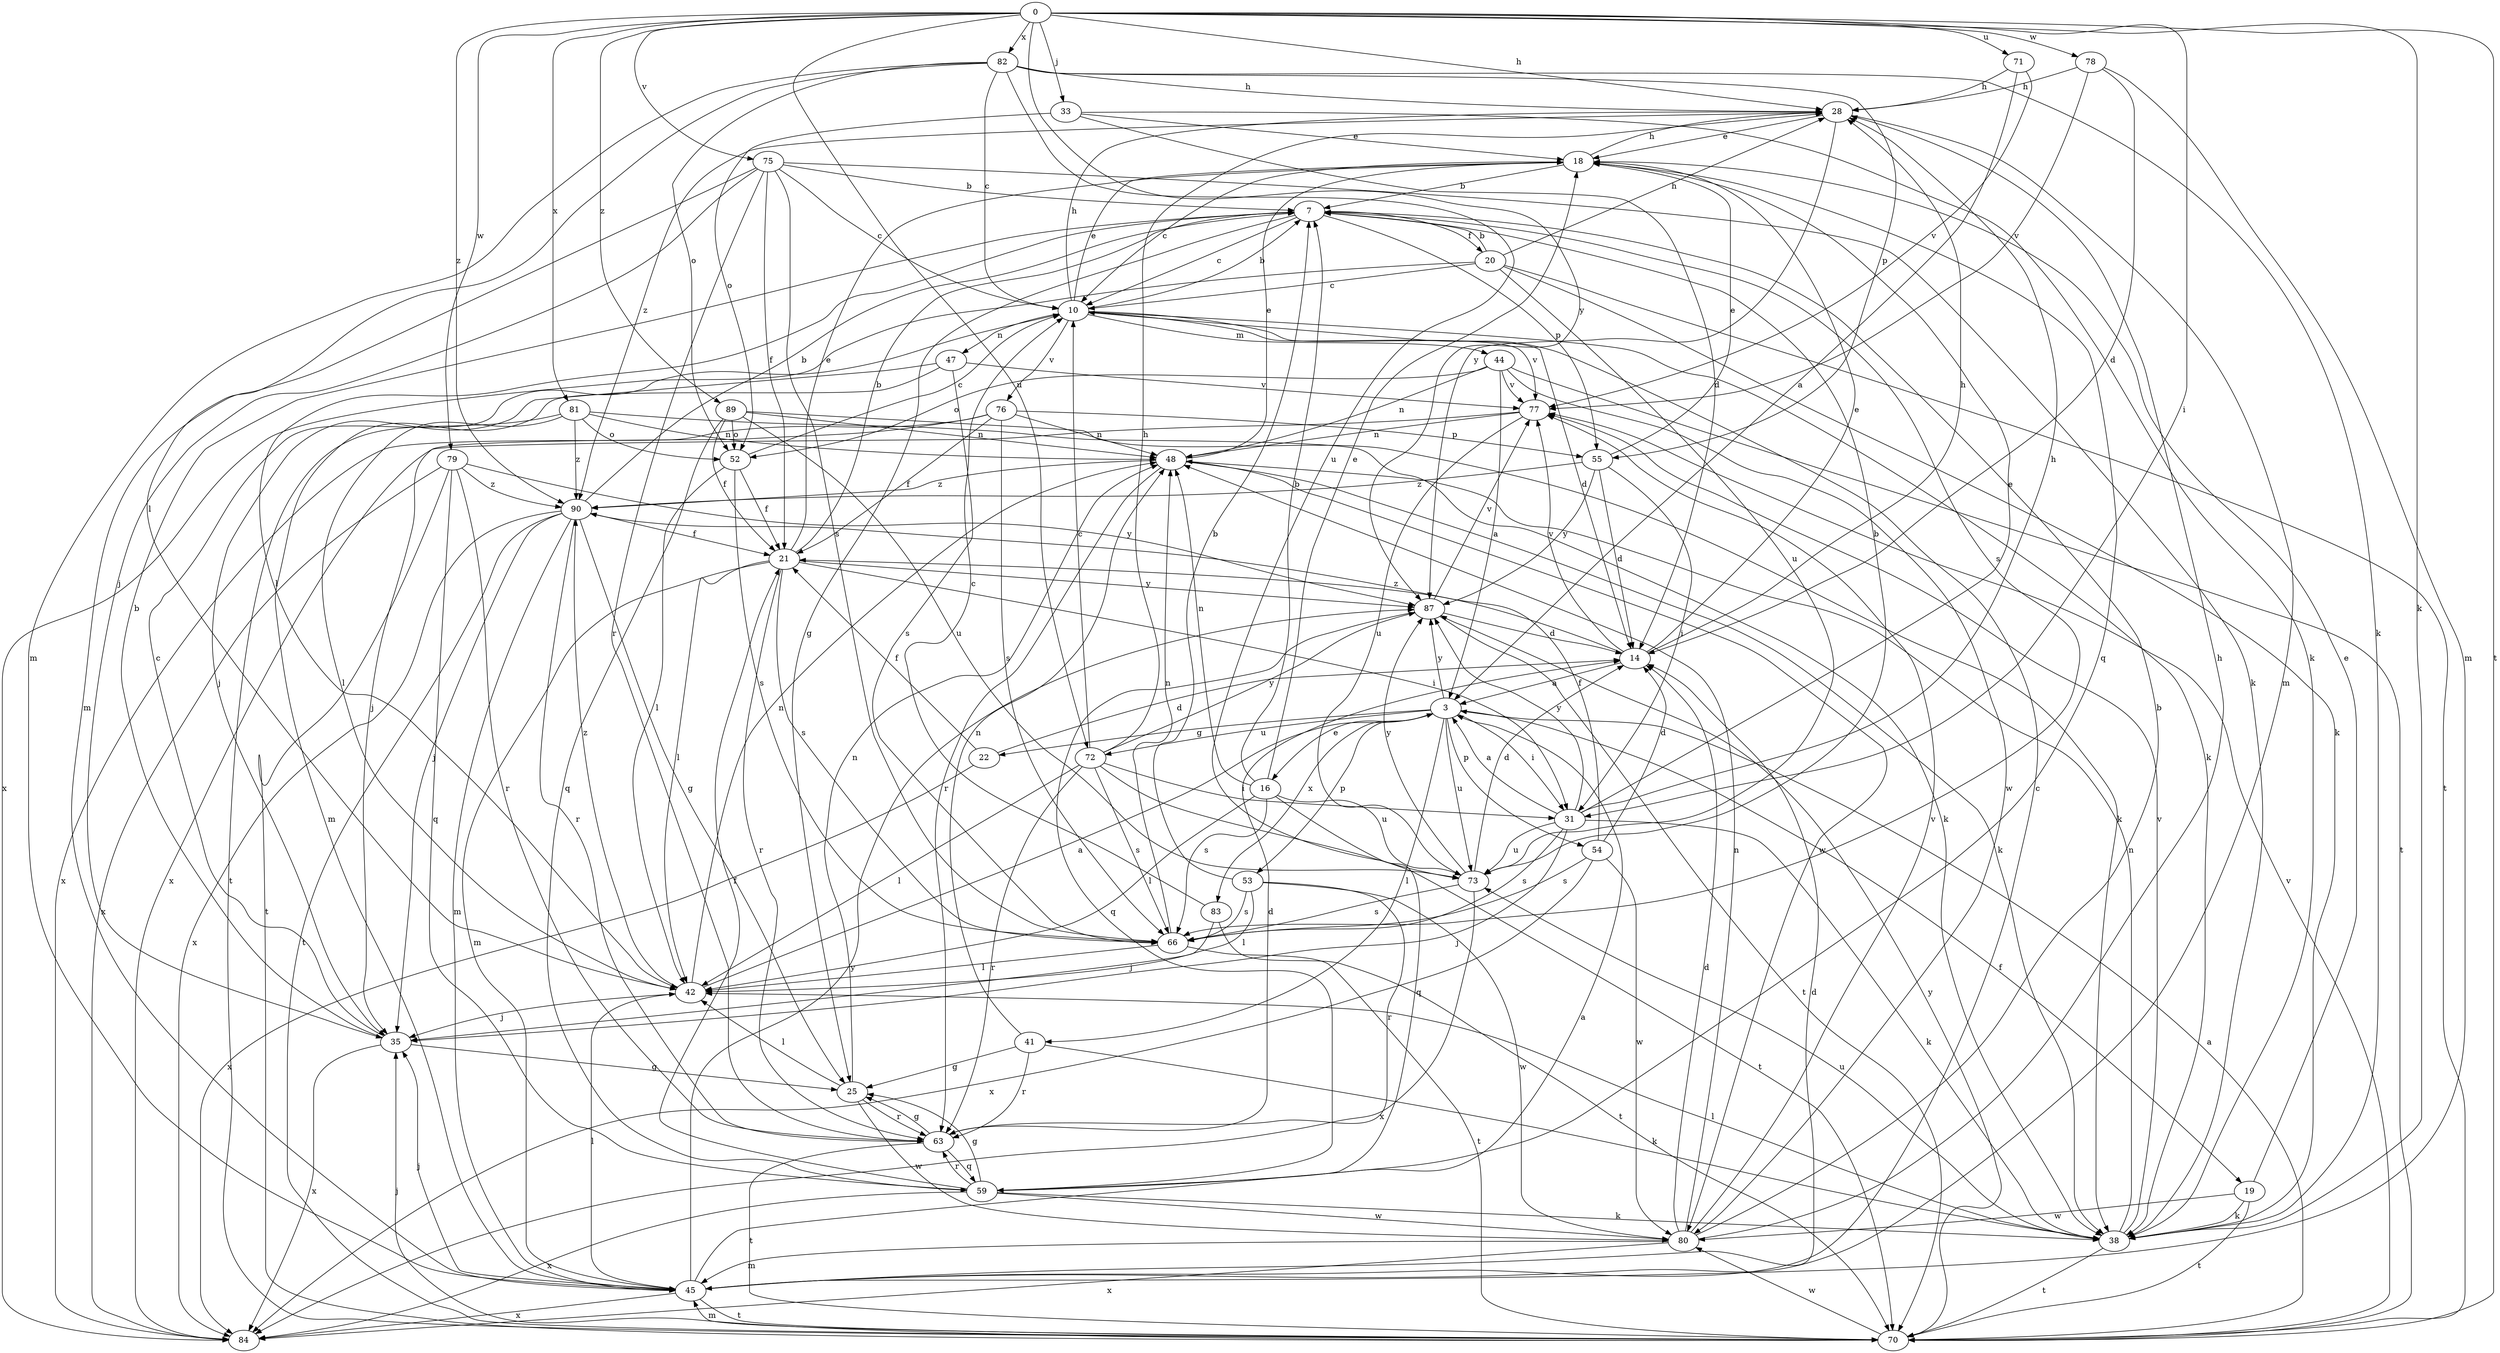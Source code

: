 strict digraph  {
0;
3;
7;
10;
14;
16;
18;
19;
20;
21;
22;
25;
28;
31;
33;
35;
38;
41;
42;
44;
45;
47;
48;
52;
53;
54;
55;
59;
63;
66;
70;
71;
72;
73;
75;
76;
77;
78;
79;
80;
81;
82;
83;
84;
87;
89;
90;
0 -> 28  [label=h];
0 -> 31  [label=i];
0 -> 33  [label=j];
0 -> 38  [label=k];
0 -> 70  [label=t];
0 -> 71  [label=u];
0 -> 72  [label=u];
0 -> 75  [label=v];
0 -> 78  [label=w];
0 -> 79  [label=w];
0 -> 81  [label=x];
0 -> 82  [label=x];
0 -> 87  [label=y];
0 -> 89  [label=z];
0 -> 90  [label=z];
3 -> 16  [label=e];
3 -> 19  [label=f];
3 -> 22  [label=g];
3 -> 31  [label=i];
3 -> 41  [label=l];
3 -> 53  [label=p];
3 -> 54  [label=p];
3 -> 72  [label=u];
3 -> 73  [label=u];
3 -> 83  [label=x];
3 -> 87  [label=y];
7 -> 10  [label=c];
7 -> 20  [label=f];
7 -> 25  [label=g];
7 -> 42  [label=l];
7 -> 55  [label=p];
7 -> 66  [label=s];
10 -> 7  [label=b];
10 -> 14  [label=d];
10 -> 18  [label=e];
10 -> 28  [label=h];
10 -> 38  [label=k];
10 -> 44  [label=m];
10 -> 47  [label=n];
10 -> 76  [label=v];
10 -> 77  [label=v];
14 -> 3  [label=a];
14 -> 18  [label=e];
14 -> 28  [label=h];
14 -> 77  [label=v];
14 -> 90  [label=z];
16 -> 7  [label=b];
16 -> 18  [label=e];
16 -> 42  [label=l];
16 -> 48  [label=n];
16 -> 59  [label=q];
16 -> 66  [label=s];
16 -> 73  [label=u];
18 -> 7  [label=b];
18 -> 10  [label=c];
18 -> 28  [label=h];
18 -> 59  [label=q];
19 -> 18  [label=e];
19 -> 38  [label=k];
19 -> 70  [label=t];
19 -> 80  [label=w];
20 -> 7  [label=b];
20 -> 10  [label=c];
20 -> 28  [label=h];
20 -> 38  [label=k];
20 -> 70  [label=t];
20 -> 73  [label=u];
20 -> 84  [label=x];
21 -> 7  [label=b];
21 -> 18  [label=e];
21 -> 31  [label=i];
21 -> 42  [label=l];
21 -> 45  [label=m];
21 -> 63  [label=r];
21 -> 66  [label=s];
21 -> 87  [label=y];
22 -> 14  [label=d];
22 -> 21  [label=f];
22 -> 84  [label=x];
25 -> 42  [label=l];
25 -> 48  [label=n];
25 -> 63  [label=r];
25 -> 80  [label=w];
28 -> 18  [label=e];
28 -> 45  [label=m];
28 -> 87  [label=y];
28 -> 90  [label=z];
31 -> 3  [label=a];
31 -> 18  [label=e];
31 -> 28  [label=h];
31 -> 35  [label=j];
31 -> 38  [label=k];
31 -> 66  [label=s];
31 -> 73  [label=u];
31 -> 87  [label=y];
33 -> 14  [label=d];
33 -> 18  [label=e];
33 -> 38  [label=k];
33 -> 52  [label=o];
35 -> 7  [label=b];
35 -> 10  [label=c];
35 -> 25  [label=g];
35 -> 84  [label=x];
38 -> 42  [label=l];
38 -> 48  [label=n];
38 -> 70  [label=t];
38 -> 73  [label=u];
38 -> 77  [label=v];
41 -> 25  [label=g];
41 -> 38  [label=k];
41 -> 48  [label=n];
41 -> 63  [label=r];
42 -> 3  [label=a];
42 -> 35  [label=j];
42 -> 48  [label=n];
42 -> 90  [label=z];
44 -> 3  [label=a];
44 -> 48  [label=n];
44 -> 52  [label=o];
44 -> 70  [label=t];
44 -> 77  [label=v];
44 -> 80  [label=w];
45 -> 3  [label=a];
45 -> 10  [label=c];
45 -> 14  [label=d];
45 -> 35  [label=j];
45 -> 42  [label=l];
45 -> 70  [label=t];
45 -> 84  [label=x];
45 -> 87  [label=y];
47 -> 35  [label=j];
47 -> 45  [label=m];
47 -> 66  [label=s];
47 -> 77  [label=v];
48 -> 18  [label=e];
48 -> 38  [label=k];
48 -> 63  [label=r];
48 -> 80  [label=w];
48 -> 90  [label=z];
52 -> 10  [label=c];
52 -> 21  [label=f];
52 -> 42  [label=l];
52 -> 66  [label=s];
53 -> 7  [label=b];
53 -> 42  [label=l];
53 -> 63  [label=r];
53 -> 66  [label=s];
53 -> 80  [label=w];
54 -> 14  [label=d];
54 -> 21  [label=f];
54 -> 66  [label=s];
54 -> 80  [label=w];
54 -> 84  [label=x];
55 -> 14  [label=d];
55 -> 18  [label=e];
55 -> 31  [label=i];
55 -> 87  [label=y];
55 -> 90  [label=z];
59 -> 21  [label=f];
59 -> 25  [label=g];
59 -> 38  [label=k];
59 -> 63  [label=r];
59 -> 80  [label=w];
59 -> 84  [label=x];
63 -> 14  [label=d];
63 -> 25  [label=g];
63 -> 59  [label=q];
63 -> 70  [label=t];
66 -> 42  [label=l];
66 -> 48  [label=n];
66 -> 70  [label=t];
70 -> 3  [label=a];
70 -> 35  [label=j];
70 -> 45  [label=m];
70 -> 77  [label=v];
70 -> 80  [label=w];
70 -> 87  [label=y];
71 -> 3  [label=a];
71 -> 28  [label=h];
71 -> 77  [label=v];
72 -> 10  [label=c];
72 -> 28  [label=h];
72 -> 31  [label=i];
72 -> 42  [label=l];
72 -> 63  [label=r];
72 -> 66  [label=s];
72 -> 70  [label=t];
72 -> 87  [label=y];
73 -> 7  [label=b];
73 -> 14  [label=d];
73 -> 66  [label=s];
73 -> 84  [label=x];
73 -> 87  [label=y];
75 -> 7  [label=b];
75 -> 10  [label=c];
75 -> 21  [label=f];
75 -> 35  [label=j];
75 -> 38  [label=k];
75 -> 45  [label=m];
75 -> 63  [label=r];
75 -> 66  [label=s];
76 -> 21  [label=f];
76 -> 35  [label=j];
76 -> 48  [label=n];
76 -> 55  [label=p];
76 -> 66  [label=s];
76 -> 84  [label=x];
77 -> 48  [label=n];
77 -> 73  [label=u];
77 -> 84  [label=x];
78 -> 14  [label=d];
78 -> 28  [label=h];
78 -> 45  [label=m];
78 -> 77  [label=v];
79 -> 59  [label=q];
79 -> 63  [label=r];
79 -> 70  [label=t];
79 -> 84  [label=x];
79 -> 87  [label=y];
79 -> 90  [label=z];
80 -> 7  [label=b];
80 -> 14  [label=d];
80 -> 28  [label=h];
80 -> 45  [label=m];
80 -> 48  [label=n];
80 -> 77  [label=v];
80 -> 84  [label=x];
81 -> 38  [label=k];
81 -> 42  [label=l];
81 -> 48  [label=n];
81 -> 52  [label=o];
81 -> 70  [label=t];
81 -> 90  [label=z];
82 -> 10  [label=c];
82 -> 28  [label=h];
82 -> 38  [label=k];
82 -> 42  [label=l];
82 -> 45  [label=m];
82 -> 52  [label=o];
82 -> 55  [label=p];
82 -> 73  [label=u];
83 -> 10  [label=c];
83 -> 35  [label=j];
83 -> 70  [label=t];
87 -> 14  [label=d];
87 -> 59  [label=q];
87 -> 70  [label=t];
87 -> 77  [label=v];
89 -> 21  [label=f];
89 -> 38  [label=k];
89 -> 48  [label=n];
89 -> 52  [label=o];
89 -> 59  [label=q];
89 -> 73  [label=u];
90 -> 7  [label=b];
90 -> 21  [label=f];
90 -> 25  [label=g];
90 -> 35  [label=j];
90 -> 45  [label=m];
90 -> 63  [label=r];
90 -> 70  [label=t];
90 -> 84  [label=x];
}
